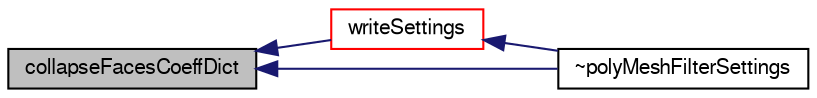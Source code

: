 digraph "collapseFacesCoeffDict"
{
  bgcolor="transparent";
  edge [fontname="FreeSans",fontsize="10",labelfontname="FreeSans",labelfontsize="10"];
  node [fontname="FreeSans",fontsize="10",shape=record];
  rankdir="LR";
  Node27 [label="collapseFacesCoeffDict",height=0.2,width=0.4,color="black", fillcolor="grey75", style="filled", fontcolor="black"];
  Node27 -> Node28 [dir="back",color="midnightblue",fontsize="10",style="solid",fontname="FreeSans"];
  Node28 [label="writeSettings",height=0.2,width=0.4,color="red",URL="$a21602.html#a2a6219ff1676c3caa814d59e9aacedae",tooltip="Write the settings to a stream. "];
  Node28 -> Node30 [dir="back",color="midnightblue",fontsize="10",style="solid",fontname="FreeSans"];
  Node30 [label="~polyMeshFilterSettings",height=0.2,width=0.4,color="black",URL="$a21602.html#a51a1ec4ef64bcb2965d7576891e64bbf",tooltip="Destructor. "];
  Node27 -> Node30 [dir="back",color="midnightblue",fontsize="10",style="solid",fontname="FreeSans"];
}
